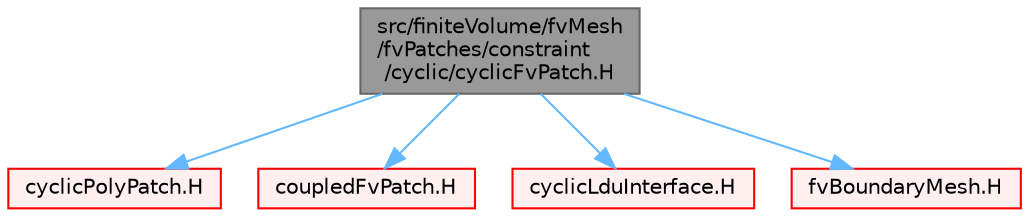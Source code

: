 digraph "src/finiteVolume/fvMesh/fvPatches/constraint/cyclic/cyclicFvPatch.H"
{
 // LATEX_PDF_SIZE
  bgcolor="transparent";
  edge [fontname=Helvetica,fontsize=10,labelfontname=Helvetica,labelfontsize=10];
  node [fontname=Helvetica,fontsize=10,shape=box,height=0.2,width=0.4];
  Node1 [id="Node000001",label="src/finiteVolume/fvMesh\l/fvPatches/constraint\l/cyclic/cyclicFvPatch.H",height=0.2,width=0.4,color="gray40", fillcolor="grey60", style="filled", fontcolor="black",tooltip=" "];
  Node1 -> Node2 [id="edge1_Node000001_Node000002",color="steelblue1",style="solid",tooltip=" "];
  Node2 [id="Node000002",label="cyclicPolyPatch.H",height=0.2,width=0.4,color="red", fillcolor="#FFF0F0", style="filled",URL="$cyclicPolyPatch_8H.html",tooltip=" "];
  Node1 -> Node246 [id="edge2_Node000001_Node000246",color="steelblue1",style="solid",tooltip=" "];
  Node246 [id="Node000246",label="coupledFvPatch.H",height=0.2,width=0.4,color="red", fillcolor="#FFF0F0", style="filled",URL="$coupledFvPatch_8H.html",tooltip=" "];
  Node1 -> Node251 [id="edge3_Node000001_Node000251",color="steelblue1",style="solid",tooltip=" "];
  Node251 [id="Node000251",label="cyclicLduInterface.H",height=0.2,width=0.4,color="red", fillcolor="#FFF0F0", style="filled",URL="$cyclicLduInterface_8H.html",tooltip=" "];
  Node1 -> Node252 [id="edge4_Node000001_Node000252",color="steelblue1",style="solid",tooltip=" "];
  Node252 [id="Node000252",label="fvBoundaryMesh.H",height=0.2,width=0.4,color="red", fillcolor="#FFF0F0", style="filled",URL="$fvBoundaryMesh_8H.html",tooltip=" "];
}

